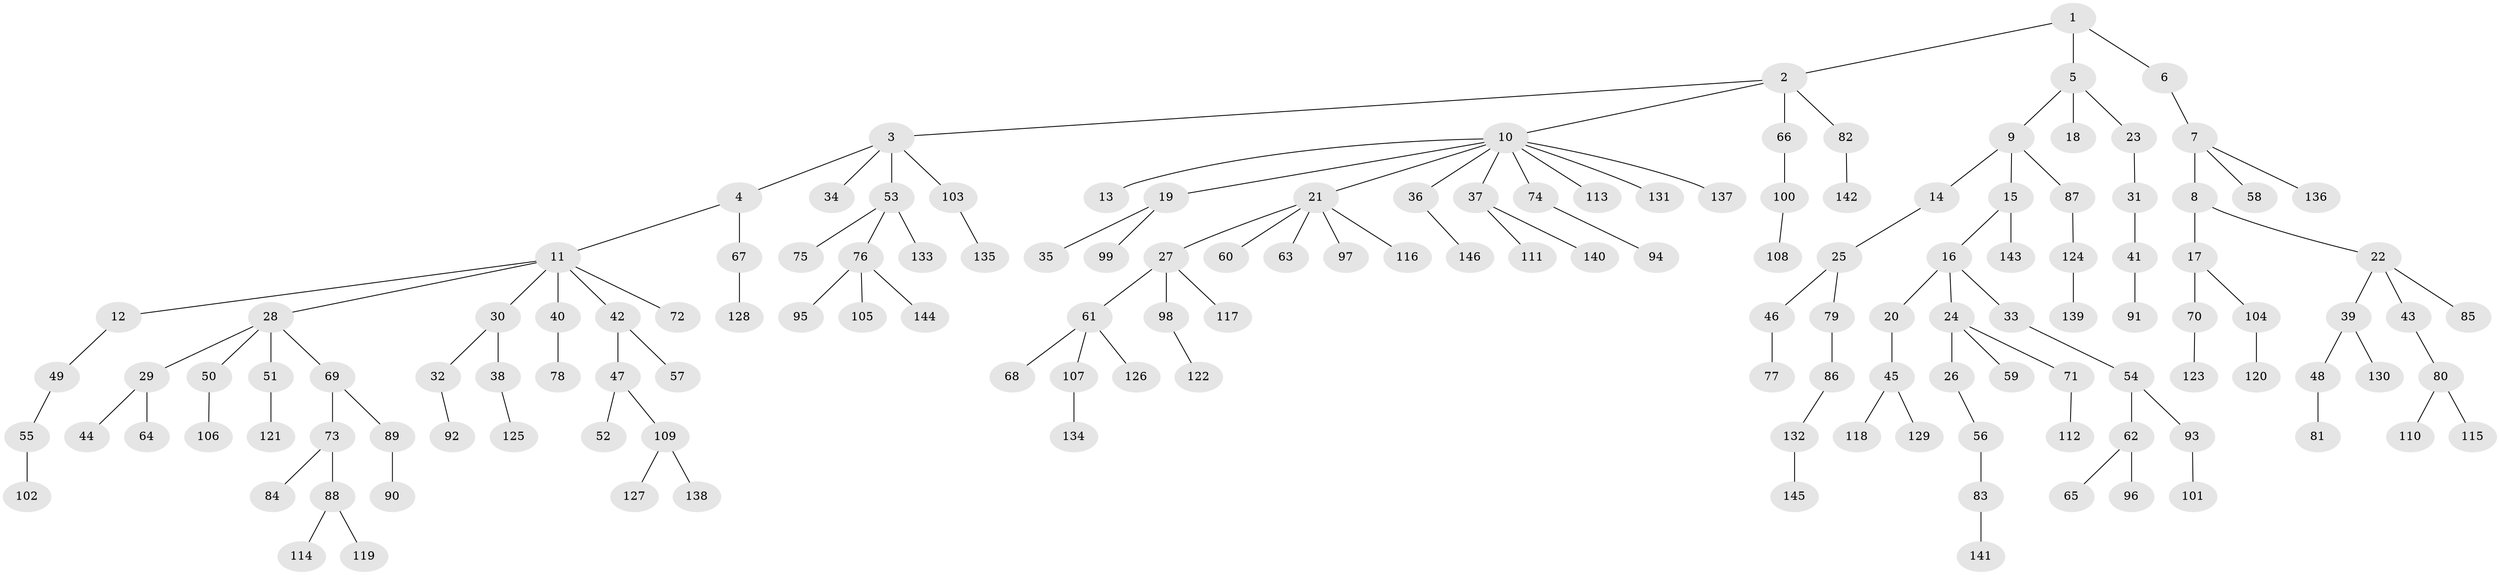 // coarse degree distribution, {5: 0.05, 6: 0.03, 4: 0.03, 11: 0.01, 7: 0.01, 2: 0.2, 1: 0.58, 3: 0.09}
// Generated by graph-tools (version 1.1) at 2025/24/03/03/25 07:24:08]
// undirected, 146 vertices, 145 edges
graph export_dot {
graph [start="1"]
  node [color=gray90,style=filled];
  1;
  2;
  3;
  4;
  5;
  6;
  7;
  8;
  9;
  10;
  11;
  12;
  13;
  14;
  15;
  16;
  17;
  18;
  19;
  20;
  21;
  22;
  23;
  24;
  25;
  26;
  27;
  28;
  29;
  30;
  31;
  32;
  33;
  34;
  35;
  36;
  37;
  38;
  39;
  40;
  41;
  42;
  43;
  44;
  45;
  46;
  47;
  48;
  49;
  50;
  51;
  52;
  53;
  54;
  55;
  56;
  57;
  58;
  59;
  60;
  61;
  62;
  63;
  64;
  65;
  66;
  67;
  68;
  69;
  70;
  71;
  72;
  73;
  74;
  75;
  76;
  77;
  78;
  79;
  80;
  81;
  82;
  83;
  84;
  85;
  86;
  87;
  88;
  89;
  90;
  91;
  92;
  93;
  94;
  95;
  96;
  97;
  98;
  99;
  100;
  101;
  102;
  103;
  104;
  105;
  106;
  107;
  108;
  109;
  110;
  111;
  112;
  113;
  114;
  115;
  116;
  117;
  118;
  119;
  120;
  121;
  122;
  123;
  124;
  125;
  126;
  127;
  128;
  129;
  130;
  131;
  132;
  133;
  134;
  135;
  136;
  137;
  138;
  139;
  140;
  141;
  142;
  143;
  144;
  145;
  146;
  1 -- 2;
  1 -- 5;
  1 -- 6;
  2 -- 3;
  2 -- 10;
  2 -- 66;
  2 -- 82;
  3 -- 4;
  3 -- 34;
  3 -- 53;
  3 -- 103;
  4 -- 11;
  4 -- 67;
  5 -- 9;
  5 -- 18;
  5 -- 23;
  6 -- 7;
  7 -- 8;
  7 -- 58;
  7 -- 136;
  8 -- 17;
  8 -- 22;
  9 -- 14;
  9 -- 15;
  9 -- 87;
  10 -- 13;
  10 -- 19;
  10 -- 21;
  10 -- 36;
  10 -- 37;
  10 -- 74;
  10 -- 113;
  10 -- 131;
  10 -- 137;
  11 -- 12;
  11 -- 28;
  11 -- 30;
  11 -- 40;
  11 -- 42;
  11 -- 72;
  12 -- 49;
  14 -- 25;
  15 -- 16;
  15 -- 143;
  16 -- 20;
  16 -- 24;
  16 -- 33;
  17 -- 70;
  17 -- 104;
  19 -- 35;
  19 -- 99;
  20 -- 45;
  21 -- 27;
  21 -- 60;
  21 -- 63;
  21 -- 97;
  21 -- 116;
  22 -- 39;
  22 -- 43;
  22 -- 85;
  23 -- 31;
  24 -- 26;
  24 -- 59;
  24 -- 71;
  25 -- 46;
  25 -- 79;
  26 -- 56;
  27 -- 61;
  27 -- 98;
  27 -- 117;
  28 -- 29;
  28 -- 50;
  28 -- 51;
  28 -- 69;
  29 -- 44;
  29 -- 64;
  30 -- 32;
  30 -- 38;
  31 -- 41;
  32 -- 92;
  33 -- 54;
  36 -- 146;
  37 -- 111;
  37 -- 140;
  38 -- 125;
  39 -- 48;
  39 -- 130;
  40 -- 78;
  41 -- 91;
  42 -- 47;
  42 -- 57;
  43 -- 80;
  45 -- 118;
  45 -- 129;
  46 -- 77;
  47 -- 52;
  47 -- 109;
  48 -- 81;
  49 -- 55;
  50 -- 106;
  51 -- 121;
  53 -- 75;
  53 -- 76;
  53 -- 133;
  54 -- 62;
  54 -- 93;
  55 -- 102;
  56 -- 83;
  61 -- 68;
  61 -- 107;
  61 -- 126;
  62 -- 65;
  62 -- 96;
  66 -- 100;
  67 -- 128;
  69 -- 73;
  69 -- 89;
  70 -- 123;
  71 -- 112;
  73 -- 84;
  73 -- 88;
  74 -- 94;
  76 -- 95;
  76 -- 105;
  76 -- 144;
  79 -- 86;
  80 -- 110;
  80 -- 115;
  82 -- 142;
  83 -- 141;
  86 -- 132;
  87 -- 124;
  88 -- 114;
  88 -- 119;
  89 -- 90;
  93 -- 101;
  98 -- 122;
  100 -- 108;
  103 -- 135;
  104 -- 120;
  107 -- 134;
  109 -- 127;
  109 -- 138;
  124 -- 139;
  132 -- 145;
}
